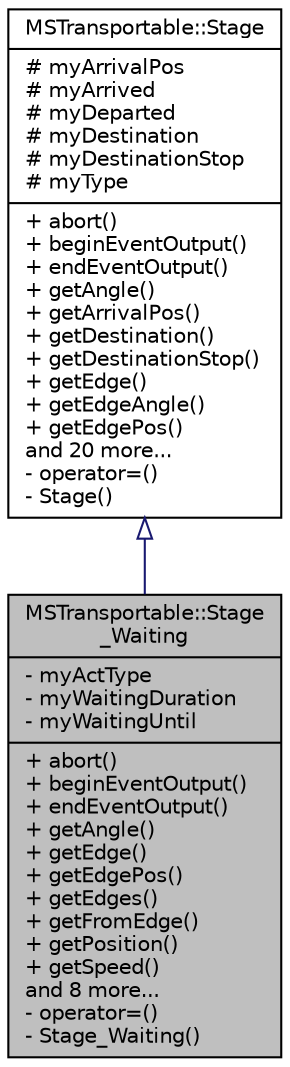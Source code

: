 digraph "MSTransportable::Stage_Waiting"
{
  edge [fontname="Helvetica",fontsize="10",labelfontname="Helvetica",labelfontsize="10"];
  node [fontname="Helvetica",fontsize="10",shape=record];
  Node0 [label="{MSTransportable::Stage\l_Waiting\n|- myActType\l- myWaitingDuration\l- myWaitingUntil\l|+ abort()\l+ beginEventOutput()\l+ endEventOutput()\l+ getAngle()\l+ getEdge()\l+ getEdgePos()\l+ getEdges()\l+ getFromEdge()\l+ getPosition()\l+ getSpeed()\land 8 more...\l- operator=()\l- Stage_Waiting()\l}",height=0.2,width=0.4,color="black", fillcolor="grey75", style="filled", fontcolor="black"];
  Node1 -> Node0 [dir="back",color="midnightblue",fontsize="10",style="solid",arrowtail="onormal",fontname="Helvetica"];
  Node1 [label="{MSTransportable::Stage\n|# myArrivalPos\l# myArrived\l# myDeparted\l# myDestination\l# myDestinationStop\l# myType\l|+ abort()\l+ beginEventOutput()\l+ endEventOutput()\l+ getAngle()\l+ getArrivalPos()\l+ getDestination()\l+ getDestinationStop()\l+ getEdge()\l+ getEdgeAngle()\l+ getEdgePos()\land 20 more...\l- operator=()\l- Stage()\l}",height=0.2,width=0.4,color="black", fillcolor="white", style="filled",URL="$df/dce/class_m_s_transportable_1_1_stage.html"];
}
